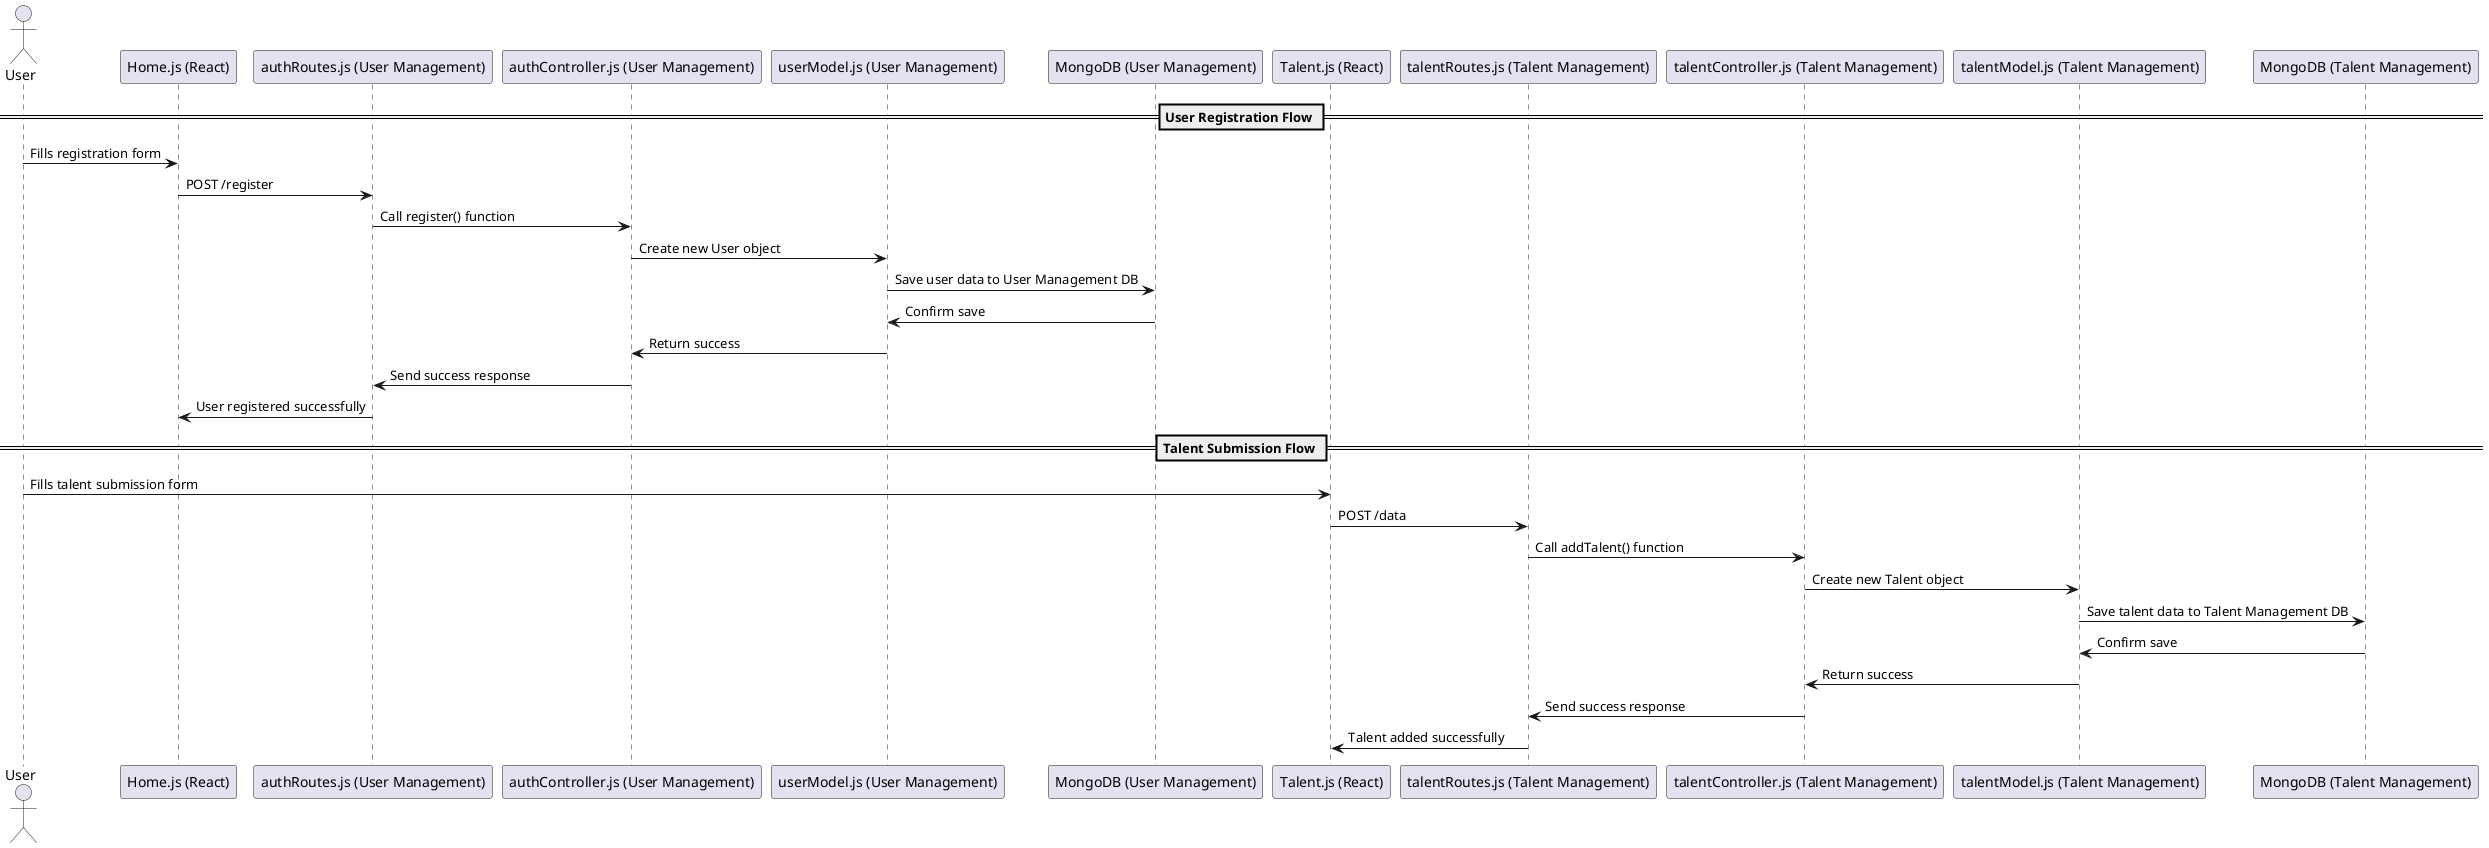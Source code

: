 @startuml workflow
actor User
participant "Home.js (React)" as Home
participant "authRoutes.js (User Management)" as authRoutes
participant "authController.js (User Management)" as authController
participant "userModel.js (User Management)" as userModel
participant "MongoDB (User Management)" as UserDB

participant "Talent.js (React)" as TalentForm
participant "talentRoutes.js (Talent Management)" as talentRoutes
participant "talentController.js (Talent Management)" as talentController
participant "talentModel.js (Talent Management)" as talentModel
participant "MongoDB (Talent Management)" as TalentDB

== User Registration Flow ==
User -> Home: Fills registration form
Home -> authRoutes: POST /register
authRoutes -> authController: Call register() function
authController -> userModel: Create new User object
userModel -> UserDB: Save user data to User Management DB
UserDB -> userModel: Confirm save
userModel -> authController: Return success
authController -> authRoutes: Send success response
authRoutes -> Home: User registered successfully

== Talent Submission Flow ==
User -> TalentForm: Fills talent submission form
TalentForm -> talentRoutes: POST /data
talentRoutes -> talentController: Call addTalent() function
talentController -> talentModel: Create new Talent object
talentModel -> TalentDB: Save talent data to Talent Management DB
TalentDB -> talentModel: Confirm save
talentModel -> talentController: Return success
talentController -> talentRoutes: Send success response
talentRoutes -> TalentForm: Talent added successfully
@enduml